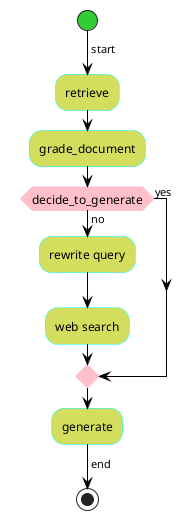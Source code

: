 @startuml Corrective RAG

'skinparam monochrome true
skinparam shadowing false
skinparam activity {
    StartColor limegreen
    EndColor darkblue
    BackgroundColor #d4de5e
    'BorderColor #5e94de
    'BackgroundColor #lightcyan
    BorderColor #cyan
    ArrowColor black
}
skinparam activityDiamond {
    'BackgroundColor #5ede68
    'BorderColor #5e94de
    BackgroundColor #Pink
    BorderColor #Pink
    fontSize 12
}

start
-> start;

:retrieve;

:grade_document;

if (decide_to_generate) then (yes)    
else (no)
  :rewrite query;
  :web search;
endif

:generate;

-> end;
stop
@enduml